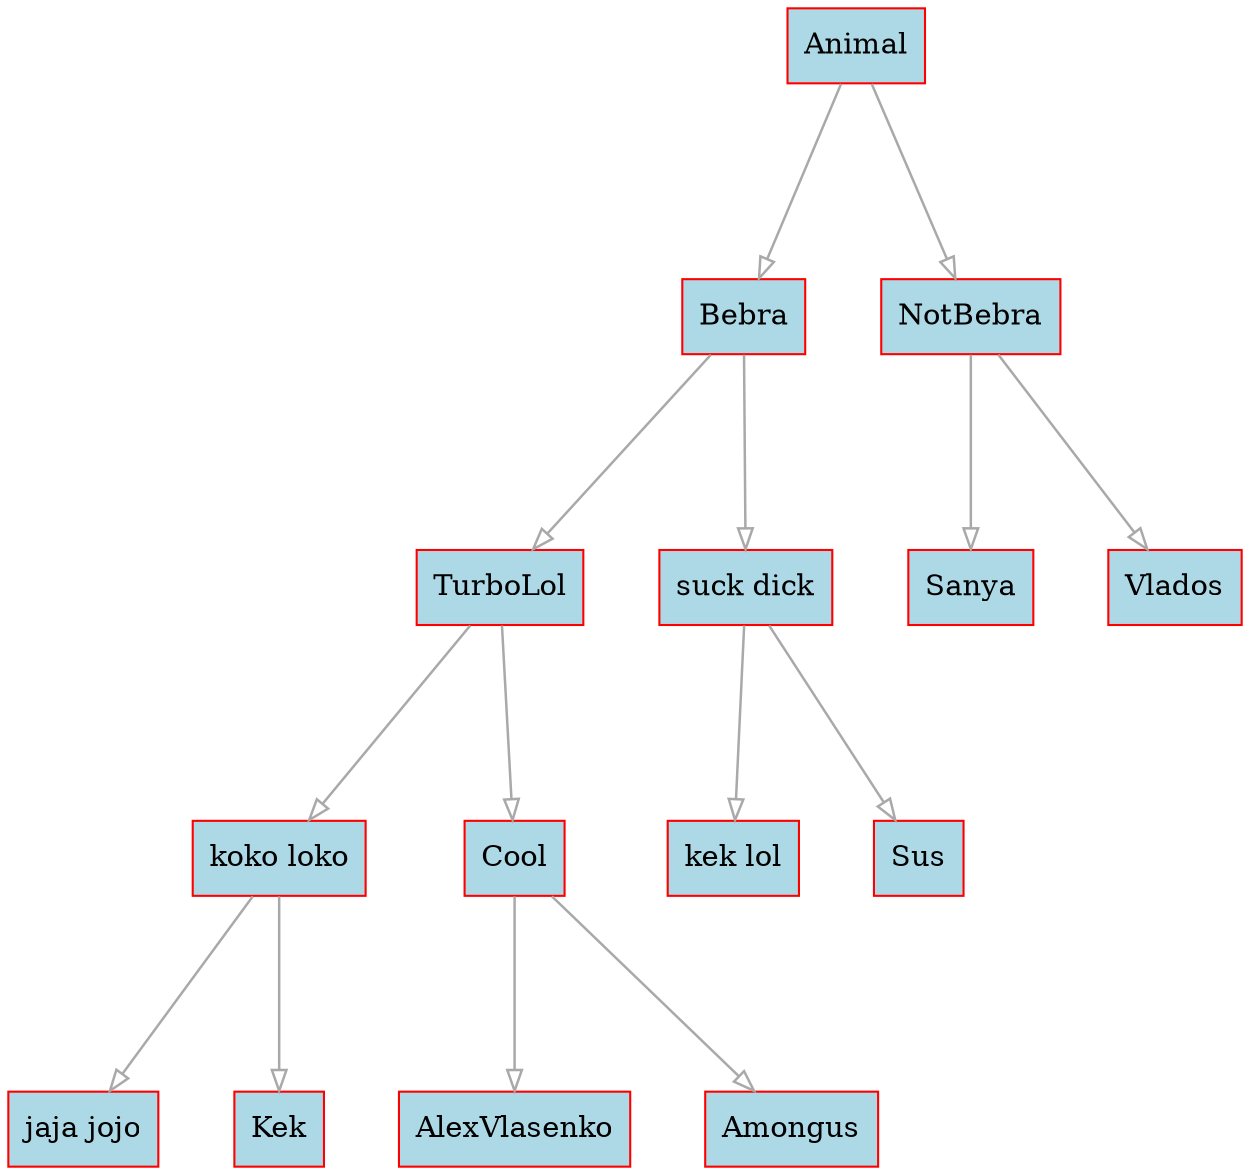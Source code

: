 
    digraph g {
        dpi      = 200;
        fontname = "Comic Sans MS";
        fontsize = 20;
        rankdir   =  TB;
        edge [color = darkgrey, arrowhead = onormal, arrowsize = 1, penwidth = 1.2]
        graph[fillcolor = lightgreen, ranksep = 1.3, nodesep = 0.5,
        style = "rounded, filled",color = green, penwidth = 2]

    Node00000229e4ec3940[shape=rectangle, color="red", width=0.2, style="filled",fillcolor="lightblue", label="Animal"] 
 
Node00000229e4ec29b0[shape=rectangle, color="red", width=0.2, style="filled",fillcolor="lightblue", label="Bebra"] 
 
Node00000229e4ec3970[shape=rectangle, color="red", width=0.2, style="filled",fillcolor="lightblue", label="TurboLol"] 
 
Node00000229e688b880[shape=rectangle, color="red", width=0.2, style="filled",fillcolor="lightblue", label="koko loko"] 
 
Node00000229e688b850[shape=rectangle, color="red", width=0.2, style="filled",fillcolor="lightblue", label="jaja jojo"] 
 
Node00000229e4ec3f80[shape=rectangle, color="red", width=0.2, style="filled",fillcolor="lightblue", label="Kek"] 
 
Node00000229e3707d20[shape=rectangle, color="red", width=0.2, style="filled",fillcolor="lightblue", label="Cool"] 
 
Node00000229e3707dc0[shape=rectangle, color="red", width=0.2, style="filled",fillcolor="lightblue", label="AlexVlasenko"] 
 
Node00000229e3707e60[shape=rectangle, color="red", width=0.2, style="filled",fillcolor="lightblue", label="Amongus"] 
 
Node00000229e3707f00[shape=rectangle, color="red", width=0.2, style="filled",fillcolor="lightblue", label="suck dick"] 
 
Node00000229e3707fa0[shape=rectangle, color="red", width=0.2, style="filled",fillcolor="lightblue", label="kek lol"] 
 
Node00000229e3708040[shape=rectangle, color="red", width=0.2, style="filled",fillcolor="lightblue", label="Sus"] 
 
Node00000229e37080e0[shape=rectangle, color="red", width=0.2, style="filled",fillcolor="lightblue", label="NotBebra"] 
 
Node00000229e3708180[shape=rectangle, color="red", width=0.2, style="filled",fillcolor="lightblue", label="Sanya"] 
 
Node00000229e3708220[shape=rectangle, color="red", width=0.2, style="filled",fillcolor="lightblue", label="Vlados"] 
 
Node00000229e4ec3940->Node00000229e4ec29b0
Node00000229e4ec29b0->Node00000229e4ec3970
Node00000229e4ec3970->Node00000229e688b880
Node00000229e688b880->Node00000229e688b850
Node00000229e688b880->Node00000229e4ec3f80
Node00000229e4ec3970->Node00000229e3707d20
Node00000229e3707d20->Node00000229e3707dc0
Node00000229e3707d20->Node00000229e3707e60
Node00000229e4ec29b0->Node00000229e3707f00
Node00000229e3707f00->Node00000229e3707fa0
Node00000229e3707f00->Node00000229e3708040
Node00000229e4ec3940->Node00000229e37080e0
Node00000229e37080e0->Node00000229e3708180
Node00000229e37080e0->Node00000229e3708220
}
